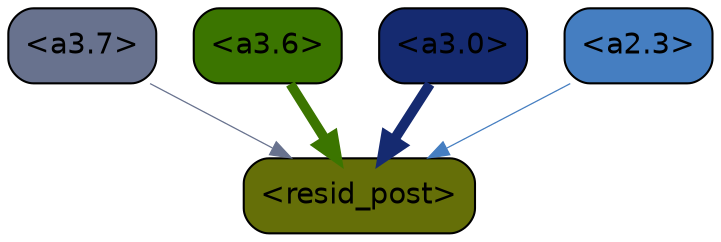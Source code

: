 strict digraph "" {
	graph [bgcolor=transparent,
		layout=dot,
		overlap=false,
		splines=true
	];
	"<a3.7>"	[color=black,
		fillcolor="#68728e",
		fontname=Helvetica,
		shape=box,
		style="filled, rounded"];
	"<resid_post>"	[color=black,
		fillcolor="#656f08",
		fontname=Helvetica,
		shape=box,
		style="filled, rounded"];
	"<a3.7>" -> "<resid_post>"	[color="#68728e",
		penwidth=0.6];
	"<a3.6>"	[color=black,
		fillcolor="#3b7500",
		fontname=Helvetica,
		shape=box,
		style="filled, rounded"];
	"<a3.6>" -> "<resid_post>"	[color="#3b7500",
		penwidth=4.746312499046326];
	"<a3.0>"	[color=black,
		fillcolor="#152a70",
		fontname=Helvetica,
		shape=box,
		style="filled, rounded"];
	"<a3.0>" -> "<resid_post>"	[color="#152a70",
		penwidth=4.896343111991882];
	"<a2.3>"	[color=black,
		fillcolor="#457ec1",
		fontname=Helvetica,
		shape=box,
		style="filled, rounded"];
	"<a2.3>" -> "<resid_post>"	[color="#457ec1",
		penwidth=0.6];
}
